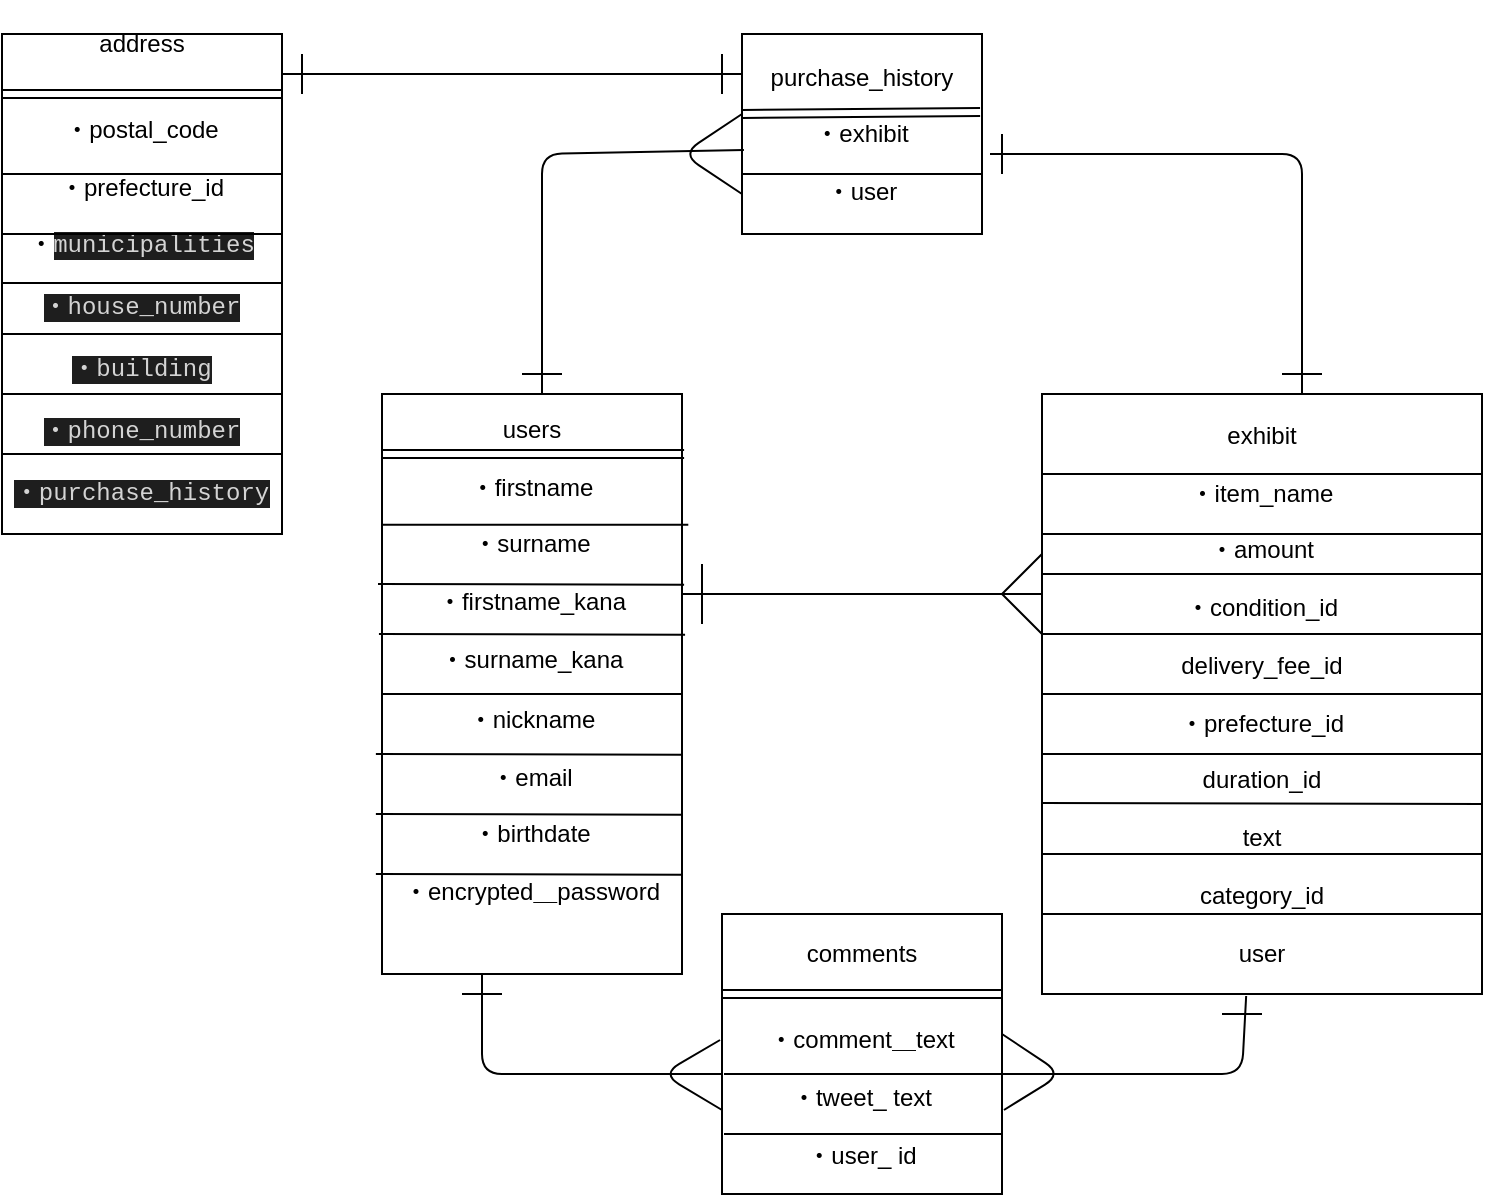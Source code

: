 <mxfile version="13.6.5">
    <diagram id="xUBsH_b4FUbn8EbWIE_F" name="ページ1">
        <mxGraphModel dx="669" dy="572" grid="1" gridSize="10" guides="1" tooltips="1" connect="1" arrows="1" fold="1" page="1" pageScale="1" pageWidth="827" pageHeight="1169" math="0" shadow="0">
            <root>
                <mxCell id="0"/>
                <mxCell id="1" parent="0"/>
                <mxCell id="99" value="" style="rounded=0;whiteSpace=wrap;html=1;" vertex="1" parent="1">
                    <mxGeometry x="550" y="200" width="220" height="40" as="geometry"/>
                </mxCell>
                <mxCell id="98" value="" style="rounded=0;whiteSpace=wrap;html=1;" vertex="1" parent="1">
                    <mxGeometry x="550" y="460" width="220" height="40" as="geometry"/>
                </mxCell>
                <mxCell id="84" value="comments&lt;br&gt;&lt;br&gt;&lt;br&gt;・comment＿text&lt;br&gt;&lt;br&gt;・tweet_ text&lt;br&gt;&lt;br&gt;・user_ id" style="whiteSpace=wrap;html=1;aspect=fixed;" vertex="1" parent="1">
                    <mxGeometry x="390" y="460" width="140" height="140" as="geometry"/>
                </mxCell>
                <mxCell id="28" value="" style="endArrow=none;html=1;rounded=0;" edge="1" parent="1" target="31">
                    <mxGeometry relative="1" as="geometry">
                        <mxPoint x="360" y="300" as="sourcePoint"/>
                        <mxPoint x="520" y="300" as="targetPoint"/>
                    </mxGeometry>
                </mxCell>
                <mxCell id="31" value="" style="line;strokeWidth=1;rotatable=0;dashed=0;labelPosition=right;align=left;verticalAlign=middle;spacingTop=0;spacingLeft=6;points=[];portConstraint=eastwest;" vertex="1" parent="1">
                    <mxGeometry x="490" y="295" width="60" height="10" as="geometry"/>
                </mxCell>
                <mxCell id="37" value="" style="endArrow=none;html=1;rounded=0;" edge="1" parent="1">
                    <mxGeometry relative="1" as="geometry">
                        <mxPoint x="550" y="320" as="sourcePoint"/>
                        <mxPoint x="550" y="280" as="targetPoint"/>
                        <Array as="points">
                            <mxPoint x="530" y="300"/>
                        </Array>
                    </mxGeometry>
                </mxCell>
                <mxCell id="48" value="users&lt;br&gt;&lt;br&gt;・firstname&lt;br&gt;&lt;br&gt;・surname&lt;br&gt;&lt;br&gt;・firstname_kana&lt;br&gt;&lt;br&gt;・surname_kana" style="whiteSpace=wrap;html=1;aspect=fixed;" vertex="1" parent="1">
                    <mxGeometry x="220" y="200" width="150" height="150" as="geometry"/>
                </mxCell>
                <mxCell id="50" value="" style="shape=link;html=1;entryX=1.007;entryY=0.2;entryDx=0;entryDy=0;entryPerimeter=0;" edge="1" parent="1" target="48">
                    <mxGeometry width="100" relative="1" as="geometry">
                        <mxPoint x="220" y="230" as="sourcePoint"/>
                        <mxPoint x="360" y="230" as="targetPoint"/>
                    </mxGeometry>
                </mxCell>
                <mxCell id="52" value="" style="endArrow=none;html=1;entryX=1.021;entryY=0.436;entryDx=0;entryDy=0;entryPerimeter=0;exitX=0;exitY=0.436;exitDx=0;exitDy=0;exitPerimeter=0;" edge="1" parent="1" source="48" target="48">
                    <mxGeometry width="50" height="50" relative="1" as="geometry">
                        <mxPoint x="220" y="290" as="sourcePoint"/>
                        <mxPoint x="350" y="290" as="targetPoint"/>
                    </mxGeometry>
                </mxCell>
                <mxCell id="53" value="" style="endArrow=none;html=1;entryX=1.007;entryY=0.636;entryDx=0;entryDy=0;entryPerimeter=0;" edge="1" parent="1" target="48">
                    <mxGeometry width="50" height="50" relative="1" as="geometry">
                        <mxPoint x="218" y="295" as="sourcePoint"/>
                        <mxPoint x="350" y="320" as="targetPoint"/>
                    </mxGeometry>
                </mxCell>
                <mxCell id="61" value="" style="endArrow=none;html=1;" edge="1" parent="1" target="77">
                    <mxGeometry width="50" height="50" relative="1" as="geometry">
                        <mxPoint x="550" y="270" as="sourcePoint"/>
                        <mxPoint x="689" y="270" as="targetPoint"/>
                    </mxGeometry>
                </mxCell>
                <mxCell id="65" value="" style="shape=link;html=1;" edge="1" parent="1">
                    <mxGeometry width="100" relative="1" as="geometry">
                        <mxPoint x="390" y="500" as="sourcePoint"/>
                        <mxPoint x="530" y="500" as="targetPoint"/>
                    </mxGeometry>
                </mxCell>
                <mxCell id="75" value="" style="shape=link;html=1;" edge="1" parent="1">
                    <mxGeometry width="100" relative="1" as="geometry">
                        <mxPoint x="550" y="270" as="sourcePoint"/>
                        <mxPoint x="550" y="270" as="targetPoint"/>
                    </mxGeometry>
                </mxCell>
                <mxCell id="80" value="" style="endArrow=none;html=1;" edge="1" parent="1" source="77">
                    <mxGeometry width="50" height="50" relative="1" as="geometry">
                        <mxPoint x="550" y="404.5" as="sourcePoint"/>
                        <mxPoint x="689" y="404.5" as="targetPoint"/>
                    </mxGeometry>
                </mxCell>
                <mxCell id="82" value="" style="endArrow=none;html=1;" edge="1" parent="1">
                    <mxGeometry width="50" height="50" relative="1" as="geometry">
                        <mxPoint x="391" y="540" as="sourcePoint"/>
                        <mxPoint x="530" y="540" as="targetPoint"/>
                    </mxGeometry>
                </mxCell>
                <mxCell id="83" value="" style="endArrow=none;html=1;" edge="1" parent="1">
                    <mxGeometry width="50" height="50" relative="1" as="geometry">
                        <mxPoint x="391" y="570" as="sourcePoint"/>
                        <mxPoint x="530" y="570" as="targetPoint"/>
                    </mxGeometry>
                </mxCell>
                <mxCell id="87" value="" style="endArrow=none;html=1;" edge="1" parent="1">
                    <mxGeometry width="50" height="50" relative="1" as="geometry">
                        <mxPoint x="390" y="540" as="sourcePoint"/>
                        <mxPoint x="270" y="370" as="targetPoint"/>
                        <Array as="points">
                            <mxPoint x="330" y="540"/>
                            <mxPoint x="270" y="540"/>
                        </Array>
                    </mxGeometry>
                </mxCell>
                <mxCell id="88" value="" style="endArrow=none;html=1;entryX=1.007;entryY=0.7;entryDx=0;entryDy=0;entryPerimeter=0;" edge="1" parent="1" target="84">
                    <mxGeometry width="50" height="50" relative="1" as="geometry">
                        <mxPoint x="530" y="520" as="sourcePoint"/>
                        <mxPoint x="580" y="490" as="targetPoint"/>
                        <Array as="points">
                            <mxPoint x="560" y="540"/>
                        </Array>
                    </mxGeometry>
                </mxCell>
                <mxCell id="91" value="" style="endArrow=none;html=1;exitX=0;exitY=0.7;exitDx=0;exitDy=0;exitPerimeter=0;entryX=-0.007;entryY=0.45;entryDx=0;entryDy=0;entryPerimeter=0;" edge="1" parent="1" source="84" target="84">
                    <mxGeometry width="50" height="50" relative="1" as="geometry">
                        <mxPoint x="390" y="570" as="sourcePoint"/>
                        <mxPoint x="380" y="530" as="targetPoint"/>
                        <Array as="points">
                            <mxPoint x="360" y="540"/>
                        </Array>
                    </mxGeometry>
                </mxCell>
                <mxCell id="92" value="" style="endArrow=none;html=1;" edge="1" parent="1">
                    <mxGeometry width="50" height="50" relative="1" as="geometry">
                        <mxPoint x="370" y="315" as="sourcePoint"/>
                        <mxPoint x="370" y="305" as="targetPoint"/>
                        <Array as="points">
                            <mxPoint x="370" y="285"/>
                        </Array>
                    </mxGeometry>
                </mxCell>
                <mxCell id="93" value="・nickname&lt;br&gt;&lt;br&gt;・email&lt;br&gt;&lt;br&gt;・birthdate&lt;br&gt;&lt;br&gt;・encrypted＿password&lt;br&gt;&lt;br&gt;&lt;br&gt;" style="rounded=0;whiteSpace=wrap;html=1;" vertex="1" parent="1">
                    <mxGeometry x="220" y="350" width="150" height="140" as="geometry"/>
                </mxCell>
                <mxCell id="77" value="exhibit&lt;br&gt;&lt;br&gt;・item_name&lt;br&gt;&lt;br&gt;・amount&lt;br&gt;&lt;br&gt;・condition_id&lt;br&gt;&lt;br&gt;delivery_fee_id&lt;br&gt;&lt;br&gt;・prefecture_id&lt;br&gt;&lt;br&gt;duration_id&lt;br&gt;&lt;br&gt;text&lt;br&gt;&lt;br&gt;category_id&lt;br&gt;&lt;br&gt;user" style="whiteSpace=wrap;html=1;aspect=fixed;" vertex="1" parent="1">
                    <mxGeometry x="550" y="240" width="220" height="220" as="geometry"/>
                </mxCell>
                <mxCell id="100" value="" style="endArrow=none;html=1;" edge="1" parent="1" target="77">
                    <mxGeometry width="50" height="50" relative="1" as="geometry">
                        <mxPoint x="550" y="404.5" as="sourcePoint"/>
                        <mxPoint x="689" y="404.5" as="targetPoint"/>
                    </mxGeometry>
                </mxCell>
                <mxCell id="101" value="" style="endArrow=none;html=1;" edge="1" parent="1">
                    <mxGeometry width="50" height="50" relative="1" as="geometry">
                        <mxPoint x="550" y="270" as="sourcePoint"/>
                        <mxPoint x="770" y="270" as="targetPoint"/>
                    </mxGeometry>
                </mxCell>
                <mxCell id="102" value="" style="endArrow=none;html=1;" edge="1" parent="1">
                    <mxGeometry width="50" height="50" relative="1" as="geometry">
                        <mxPoint x="550" y="290" as="sourcePoint"/>
                        <mxPoint x="770" y="290" as="targetPoint"/>
                    </mxGeometry>
                </mxCell>
                <mxCell id="103" value="" style="endArrow=none;html=1;" edge="1" parent="1">
                    <mxGeometry width="50" height="50" relative="1" as="geometry">
                        <mxPoint x="550" y="320" as="sourcePoint"/>
                        <mxPoint x="770" y="320" as="targetPoint"/>
                    </mxGeometry>
                </mxCell>
                <mxCell id="104" value="" style="endArrow=none;html=1;" edge="1" parent="1">
                    <mxGeometry width="50" height="50" relative="1" as="geometry">
                        <mxPoint x="550" y="380" as="sourcePoint"/>
                        <mxPoint x="770" y="380" as="targetPoint"/>
                    </mxGeometry>
                </mxCell>
                <mxCell id="105" value="" style="endArrow=none;html=1;" edge="1" parent="1">
                    <mxGeometry width="50" height="50" relative="1" as="geometry">
                        <mxPoint x="550" y="404.5" as="sourcePoint"/>
                        <mxPoint x="770" y="405" as="targetPoint"/>
                    </mxGeometry>
                </mxCell>
                <mxCell id="106" value="" style="endArrow=none;html=1;entryX=1;entryY=0.5;entryDx=0;entryDy=0;" edge="1" parent="1" target="77">
                    <mxGeometry width="50" height="50" relative="1" as="geometry">
                        <mxPoint x="550" y="350" as="sourcePoint"/>
                        <mxPoint x="760" y="350" as="targetPoint"/>
                    </mxGeometry>
                </mxCell>
                <mxCell id="107" value="" style="endArrow=none;html=1;" edge="1" parent="1">
                    <mxGeometry width="50" height="50" relative="1" as="geometry">
                        <mxPoint x="550" y="430" as="sourcePoint"/>
                        <mxPoint x="770" y="430" as="targetPoint"/>
                    </mxGeometry>
                </mxCell>
                <mxCell id="109" value="" style="endArrow=none;html=1;entryX=0.464;entryY=1.025;entryDx=0;entryDy=0;entryPerimeter=0;" edge="1" parent="1" target="98">
                    <mxGeometry width="50" height="50" relative="1" as="geometry">
                        <mxPoint x="530" y="540" as="sourcePoint"/>
                        <mxPoint x="630" y="510" as="targetPoint"/>
                        <Array as="points">
                            <mxPoint x="650" y="540"/>
                        </Array>
                    </mxGeometry>
                </mxCell>
                <mxCell id="111" value="" style="endArrow=none;html=1;entryX=1.007;entryY=0.636;entryDx=0;entryDy=0;entryPerimeter=0;" edge="1" parent="1">
                    <mxGeometry width="50" height="50" relative="1" as="geometry">
                        <mxPoint x="218.48" y="320" as="sourcePoint"/>
                        <mxPoint x="371.53" y="320.4" as="targetPoint"/>
                    </mxGeometry>
                </mxCell>
                <mxCell id="113" value="" style="endArrow=none;html=1;entryX=1.007;entryY=0.636;entryDx=0;entryDy=0;entryPerimeter=0;" edge="1" parent="1">
                    <mxGeometry width="50" height="50" relative="1" as="geometry">
                        <mxPoint x="216.95" y="440" as="sourcePoint"/>
                        <mxPoint x="370" y="440.4" as="targetPoint"/>
                    </mxGeometry>
                </mxCell>
                <mxCell id="114" value="" style="endArrow=none;html=1;entryX=1.007;entryY=0.636;entryDx=0;entryDy=0;entryPerimeter=0;" edge="1" parent="1">
                    <mxGeometry width="50" height="50" relative="1" as="geometry">
                        <mxPoint x="216.95" y="410" as="sourcePoint"/>
                        <mxPoint x="370" y="410.4" as="targetPoint"/>
                    </mxGeometry>
                </mxCell>
                <mxCell id="115" value="" style="endArrow=none;html=1;entryX=1.007;entryY=0.636;entryDx=0;entryDy=0;entryPerimeter=0;" edge="1" parent="1">
                    <mxGeometry width="50" height="50" relative="1" as="geometry">
                        <mxPoint x="216.95" y="380" as="sourcePoint"/>
                        <mxPoint x="370" y="380.4" as="targetPoint"/>
                    </mxGeometry>
                </mxCell>
                <mxCell id="118" value="purchase_history&lt;br&gt;&lt;br&gt;・exhibit&lt;br&gt;&lt;br&gt;・user" style="rounded=0;whiteSpace=wrap;html=1;" vertex="1" parent="1">
                    <mxGeometry x="400" y="20" width="120" height="100" as="geometry"/>
                </mxCell>
                <mxCell id="119" value="" style="endArrow=none;html=1;" edge="1" parent="1">
                    <mxGeometry width="50" height="50" relative="1" as="geometry">
                        <mxPoint x="400" y="90" as="sourcePoint"/>
                        <mxPoint x="520" y="90" as="targetPoint"/>
                    </mxGeometry>
                </mxCell>
                <mxCell id="120" value="" style="shape=link;html=1;entryX=0.992;entryY=0.39;entryDx=0;entryDy=0;entryPerimeter=0;" edge="1" parent="1" target="118">
                    <mxGeometry width="100" relative="1" as="geometry">
                        <mxPoint x="400" y="60" as="sourcePoint"/>
                        <mxPoint x="510" y="60" as="targetPoint"/>
                    </mxGeometry>
                </mxCell>
                <mxCell id="121" value="&lt;br&gt;address&lt;br&gt;&lt;br&gt;&lt;br&gt;・postal_code&lt;br&gt;&lt;br&gt;・prefecture_id&lt;br&gt;&lt;br&gt;・&lt;span style=&quot;background-color: rgb(30 , 30 , 30) ; color: rgb(212 , 212 , 212) ; font-family: &amp;#34;menlo&amp;#34; , &amp;#34;monaco&amp;#34; , &amp;#34;courier new&amp;#34; , monospace&quot;&gt;municipalities&lt;br&gt;&lt;br&gt;・house_number&lt;br&gt;&lt;br&gt;・building&lt;br&gt;&lt;br&gt;・phone_number&lt;br&gt;&lt;br&gt;・purchase_history&lt;br&gt;&lt;br&gt;&lt;br&gt;&lt;/span&gt;" style="rounded=0;whiteSpace=wrap;html=1;" vertex="1" parent="1">
                    <mxGeometry x="30" y="20" width="140" height="250" as="geometry"/>
                </mxCell>
                <mxCell id="122" value="" style="shape=link;html=1;" edge="1" parent="1">
                    <mxGeometry width="100" relative="1" as="geometry">
                        <mxPoint x="170" y="50" as="sourcePoint"/>
                        <mxPoint x="30" y="50" as="targetPoint"/>
                    </mxGeometry>
                </mxCell>
                <mxCell id="123" value="" style="endArrow=none;html=1;" edge="1" parent="1">
                    <mxGeometry width="50" height="50" relative="1" as="geometry">
                        <mxPoint x="30" y="230" as="sourcePoint"/>
                        <mxPoint x="170" y="230" as="targetPoint"/>
                    </mxGeometry>
                </mxCell>
                <mxCell id="124" value="" style="endArrow=none;html=1;" edge="1" parent="1">
                    <mxGeometry width="50" height="50" relative="1" as="geometry">
                        <mxPoint x="30" y="200" as="sourcePoint"/>
                        <mxPoint x="170" y="200" as="targetPoint"/>
                    </mxGeometry>
                </mxCell>
                <mxCell id="125" value="" style="endArrow=none;html=1;" edge="1" parent="1">
                    <mxGeometry width="50" height="50" relative="1" as="geometry">
                        <mxPoint x="30" y="170" as="sourcePoint"/>
                        <mxPoint x="170" y="170" as="targetPoint"/>
                    </mxGeometry>
                </mxCell>
                <mxCell id="126" value="" style="endArrow=none;html=1;" edge="1" parent="1">
                    <mxGeometry width="50" height="50" relative="1" as="geometry">
                        <mxPoint x="30" y="144.5" as="sourcePoint"/>
                        <mxPoint x="170" y="144.5" as="targetPoint"/>
                    </mxGeometry>
                </mxCell>
                <mxCell id="127" value="" style="endArrow=none;html=1;" edge="1" parent="1">
                    <mxGeometry width="50" height="50" relative="1" as="geometry">
                        <mxPoint x="30" y="120" as="sourcePoint"/>
                        <mxPoint x="170" y="120" as="targetPoint"/>
                    </mxGeometry>
                </mxCell>
                <mxCell id="128" value="" style="endArrow=none;html=1;" edge="1" parent="1">
                    <mxGeometry width="50" height="50" relative="1" as="geometry">
                        <mxPoint x="30" y="90" as="sourcePoint"/>
                        <mxPoint x="170" y="90" as="targetPoint"/>
                    </mxGeometry>
                </mxCell>
                <mxCell id="129" value="" style="endArrow=none;html=1;entryX=0.008;entryY=0.58;entryDx=0;entryDy=0;entryPerimeter=0;" edge="1" parent="1" target="118">
                    <mxGeometry width="50" height="50" relative="1" as="geometry">
                        <mxPoint x="300" y="200" as="sourcePoint"/>
                        <mxPoint x="300" y="30" as="targetPoint"/>
                        <Array as="points">
                            <mxPoint x="300" y="80"/>
                        </Array>
                    </mxGeometry>
                </mxCell>
                <mxCell id="130" value="" style="endArrow=none;html=1;" edge="1" parent="1">
                    <mxGeometry width="50" height="50" relative="1" as="geometry">
                        <mxPoint x="400" y="100" as="sourcePoint"/>
                        <mxPoint x="400" y="60" as="targetPoint"/>
                        <Array as="points">
                            <mxPoint x="370" y="80"/>
                        </Array>
                    </mxGeometry>
                </mxCell>
                <mxCell id="131" value="" style="endArrow=none;html=1;" edge="1" parent="1">
                    <mxGeometry width="50" height="50" relative="1" as="geometry">
                        <mxPoint x="680" y="200" as="sourcePoint"/>
                        <mxPoint x="524" y="80" as="targetPoint"/>
                        <Array as="points">
                            <mxPoint x="680" y="80"/>
                        </Array>
                    </mxGeometry>
                </mxCell>
                <mxCell id="132" value="" style="endArrow=none;html=1;" edge="1" parent="1">
                    <mxGeometry width="50" height="50" relative="1" as="geometry">
                        <mxPoint x="170" y="40" as="sourcePoint"/>
                        <mxPoint x="400" y="40" as="targetPoint"/>
                        <Array as="points">
                            <mxPoint x="280" y="40"/>
                        </Array>
                    </mxGeometry>
                </mxCell>
                <mxCell id="133" value="" style="endArrow=none;html=1;" edge="1" parent="1">
                    <mxGeometry width="50" height="50" relative="1" as="geometry">
                        <mxPoint x="530" y="90" as="sourcePoint"/>
                        <mxPoint x="530" y="70" as="targetPoint"/>
                    </mxGeometry>
                </mxCell>
                <mxCell id="134" value="" style="endArrow=none;html=1;" edge="1" parent="1">
                    <mxGeometry width="50" height="50" relative="1" as="geometry">
                        <mxPoint x="380" y="315" as="sourcePoint"/>
                        <mxPoint x="380" y="285" as="targetPoint"/>
                        <Array as="points">
                            <mxPoint x="380" y="305"/>
                        </Array>
                    </mxGeometry>
                </mxCell>
                <mxCell id="135" value="" style="endArrow=none;html=1;" edge="1" parent="1">
                    <mxGeometry width="50" height="50" relative="1" as="geometry">
                        <mxPoint x="180" y="50" as="sourcePoint"/>
                        <mxPoint x="180" y="30" as="targetPoint"/>
                    </mxGeometry>
                </mxCell>
                <mxCell id="136" value="" style="endArrow=none;html=1;" edge="1" parent="1">
                    <mxGeometry width="50" height="50" relative="1" as="geometry">
                        <mxPoint x="390" y="50" as="sourcePoint"/>
                        <mxPoint x="390" y="30" as="targetPoint"/>
                    </mxGeometry>
                </mxCell>
                <mxCell id="137" value="" style="endArrow=none;html=1;" edge="1" parent="1">
                    <mxGeometry width="50" height="50" relative="1" as="geometry">
                        <mxPoint x="290" y="190" as="sourcePoint"/>
                        <mxPoint x="310" y="190" as="targetPoint"/>
                    </mxGeometry>
                </mxCell>
                <mxCell id="138" value="" style="endArrow=none;html=1;" edge="1" parent="1">
                    <mxGeometry width="50" height="50" relative="1" as="geometry">
                        <mxPoint x="670" y="190" as="sourcePoint"/>
                        <mxPoint x="690" y="190" as="targetPoint"/>
                    </mxGeometry>
                </mxCell>
                <mxCell id="139" value="" style="endArrow=none;html=1;" edge="1" parent="1">
                    <mxGeometry width="50" height="50" relative="1" as="geometry">
                        <mxPoint x="440" y="300" as="sourcePoint"/>
                        <mxPoint x="460" y="300" as="targetPoint"/>
                    </mxGeometry>
                </mxCell>
                <mxCell id="140" value="" style="endArrow=none;html=1;" edge="1" parent="1">
                    <mxGeometry width="50" height="50" relative="1" as="geometry">
                        <mxPoint x="260" y="500" as="sourcePoint"/>
                        <mxPoint x="280" y="500" as="targetPoint"/>
                    </mxGeometry>
                </mxCell>
                <mxCell id="141" value="" style="endArrow=none;html=1;" edge="1" parent="1">
                    <mxGeometry width="50" height="50" relative="1" as="geometry">
                        <mxPoint x="640" y="510" as="sourcePoint"/>
                        <mxPoint x="660" y="510" as="targetPoint"/>
                    </mxGeometry>
                </mxCell>
            </root>
        </mxGraphModel>
    </diagram>
</mxfile>